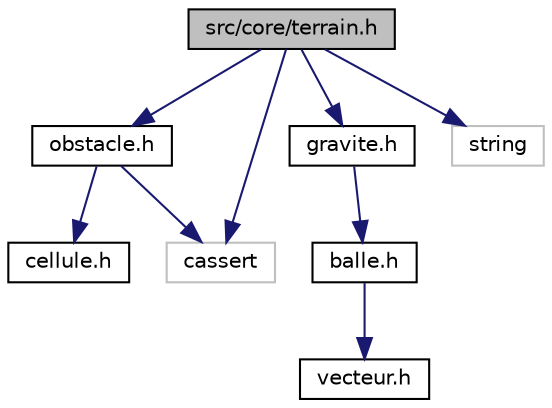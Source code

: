 digraph "src/core/terrain.h"
{
 // LATEX_PDF_SIZE
  edge [fontname="Helvetica",fontsize="10",labelfontname="Helvetica",labelfontsize="10"];
  node [fontname="Helvetica",fontsize="10",shape=record];
  Node1 [label="src/core/terrain.h",height=0.2,width=0.4,color="black", fillcolor="grey75", style="filled", fontcolor="black",tooltip="Définition de la classe Terrain pour la simulation d'un terrain de jeu."];
  Node1 -> Node2 [color="midnightblue",fontsize="10",style="solid",fontname="Helvetica"];
  Node2 [label="obstacle.h",height=0.2,width=0.4,color="black", fillcolor="white", style="filled",URL="$obstacle_8h.html",tooltip="Définition de la classe Obstacle."];
  Node2 -> Node3 [color="midnightblue",fontsize="10",style="solid",fontname="Helvetica"];
  Node3 [label="cellule.h",height=0.2,width=0.4,color="black", fillcolor="white", style="filled",URL="$cellule_8h_source.html",tooltip=" "];
  Node2 -> Node4 [color="midnightblue",fontsize="10",style="solid",fontname="Helvetica"];
  Node4 [label="cassert",height=0.2,width=0.4,color="grey75", fillcolor="white", style="filled",tooltip=" "];
  Node1 -> Node5 [color="midnightblue",fontsize="10",style="solid",fontname="Helvetica"];
  Node5 [label="gravite.h",height=0.2,width=0.4,color="black", fillcolor="white", style="filled",URL="$gravite_8h_source.html",tooltip=" "];
  Node5 -> Node6 [color="midnightblue",fontsize="10",style="solid",fontname="Helvetica"];
  Node6 [label="balle.h",height=0.2,width=0.4,color="black", fillcolor="white", style="filled",URL="$balle_8h.html",tooltip="Déclaration de la classe Balle."];
  Node6 -> Node7 [color="midnightblue",fontsize="10",style="solid",fontname="Helvetica"];
  Node7 [label="vecteur.h",height=0.2,width=0.4,color="black", fillcolor="white", style="filled",URL="$vecteur_8h.html",tooltip="Déclaration de la classe Vecteur."];
  Node1 -> Node4 [color="midnightblue",fontsize="10",style="solid",fontname="Helvetica"];
  Node1 -> Node8 [color="midnightblue",fontsize="10",style="solid",fontname="Helvetica"];
  Node8 [label="string",height=0.2,width=0.4,color="grey75", fillcolor="white", style="filled",tooltip=" "];
}
